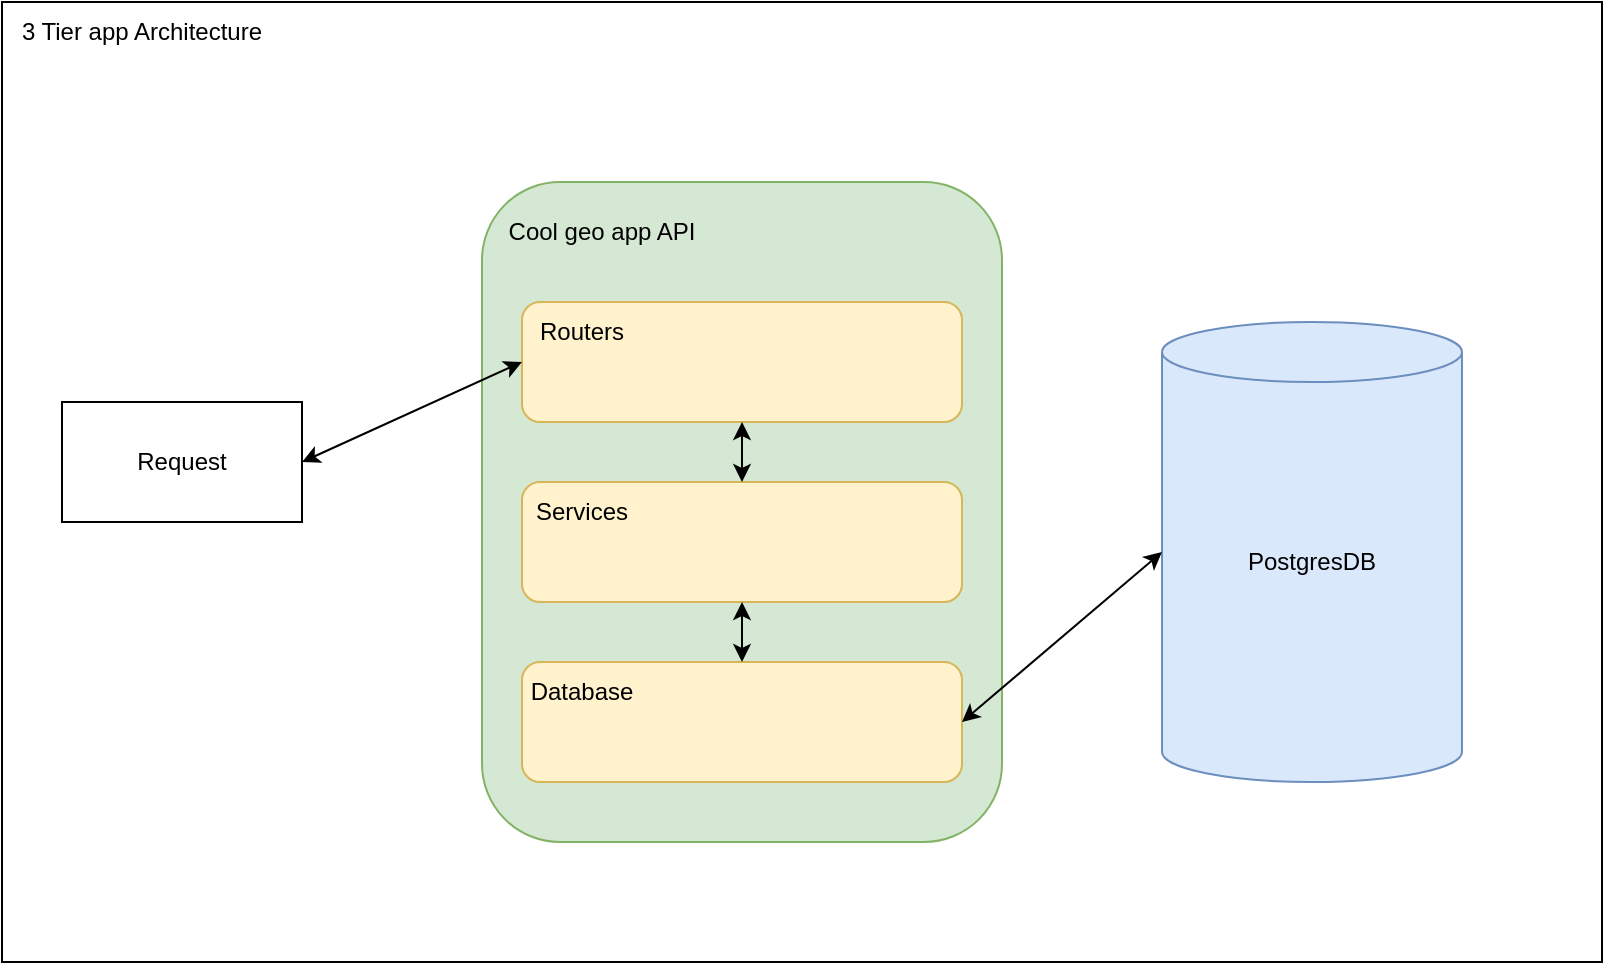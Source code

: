 <mxfile version="20.0.1" type="device"><diagram id="x3xgyRHy5pjU421PCjce" name="Page-1"><mxGraphModel dx="1422" dy="762" grid="1" gridSize="10" guides="1" tooltips="1" connect="1" arrows="1" fold="1" page="1" pageScale="1" pageWidth="850" pageHeight="1100" math="0" shadow="0"><root><mxCell id="0"/><mxCell id="1" parent="0"/><mxCell id="jmbZTHjKraviozfZBoRw-2" value="" style="rounded=0;whiteSpace=wrap;html=1;" vertex="1" parent="1"><mxGeometry x="40" y="80" width="800" height="480" as="geometry"/></mxCell><mxCell id="jmbZTHjKraviozfZBoRw-3" value="" style="shape=cylinder3;whiteSpace=wrap;html=1;boundedLbl=1;backgroundOutline=1;size=15;fillColor=#dae8fc;strokeColor=#6c8ebf;" vertex="1" parent="1"><mxGeometry x="620" y="240" width="150" height="230" as="geometry"/></mxCell><mxCell id="jmbZTHjKraviozfZBoRw-4" value="" style="rounded=1;whiteSpace=wrap;html=1;fillColor=#d5e8d4;strokeColor=#82b366;" vertex="1" parent="1"><mxGeometry x="280" y="170" width="260" height="330" as="geometry"/></mxCell><mxCell id="jmbZTHjKraviozfZBoRw-5" value="Cool geo app API" style="text;html=1;strokeColor=none;fillColor=none;align=center;verticalAlign=middle;whiteSpace=wrap;rounded=0;" vertex="1" parent="1"><mxGeometry x="290" y="180" width="100" height="30" as="geometry"/></mxCell><mxCell id="jmbZTHjKraviozfZBoRw-6" value="" style="rounded=1;whiteSpace=wrap;html=1;fillColor=#fff2cc;strokeColor=#d6b656;" vertex="1" parent="1"><mxGeometry x="300" y="230" width="220" height="60" as="geometry"/></mxCell><mxCell id="jmbZTHjKraviozfZBoRw-7" value="Routers" style="text;html=1;strokeColor=none;fillColor=none;align=center;verticalAlign=middle;whiteSpace=wrap;rounded=0;" vertex="1" parent="1"><mxGeometry x="300" y="230" width="60" height="30" as="geometry"/></mxCell><mxCell id="jmbZTHjKraviozfZBoRw-8" value="" style="rounded=1;whiteSpace=wrap;html=1;fillColor=#fff2cc;strokeColor=#d6b656;" vertex="1" parent="1"><mxGeometry x="300" y="320" width="220" height="60" as="geometry"/></mxCell><mxCell id="jmbZTHjKraviozfZBoRw-9" value="Services" style="text;html=1;strokeColor=none;fillColor=none;align=center;verticalAlign=middle;whiteSpace=wrap;rounded=0;" vertex="1" parent="1"><mxGeometry x="300" y="320" width="60" height="30" as="geometry"/></mxCell><mxCell id="jmbZTHjKraviozfZBoRw-10" value="" style="rounded=1;whiteSpace=wrap;html=1;fillColor=#fff2cc;strokeColor=#d6b656;" vertex="1" parent="1"><mxGeometry x="300" y="410" width="220" height="60" as="geometry"/></mxCell><mxCell id="jmbZTHjKraviozfZBoRw-11" value="Database" style="text;html=1;strokeColor=none;fillColor=none;align=center;verticalAlign=middle;whiteSpace=wrap;rounded=0;" vertex="1" parent="1"><mxGeometry x="300" y="410" width="60" height="30" as="geometry"/></mxCell><mxCell id="jmbZTHjKraviozfZBoRw-12" value="PostgresDB" style="text;html=1;strokeColor=none;fillColor=none;align=center;verticalAlign=middle;whiteSpace=wrap;rounded=0;" vertex="1" parent="1"><mxGeometry x="665" y="345" width="60" height="30" as="geometry"/></mxCell><mxCell id="jmbZTHjKraviozfZBoRw-13" value="" style="endArrow=classic;startArrow=classic;html=1;rounded=0;entryX=0.5;entryY=0;entryDx=0;entryDy=0;exitX=0.5;exitY=1;exitDx=0;exitDy=0;" edge="1" parent="1" source="jmbZTHjKraviozfZBoRw-8" target="jmbZTHjKraviozfZBoRw-10"><mxGeometry width="50" height="50" relative="1" as="geometry"><mxPoint x="400" y="410" as="sourcePoint"/><mxPoint x="450" y="360" as="targetPoint"/></mxGeometry></mxCell><mxCell id="jmbZTHjKraviozfZBoRw-14" value="" style="endArrow=classic;startArrow=classic;html=1;rounded=0;entryX=0;entryY=0.5;entryDx=0;entryDy=0;entryPerimeter=0;exitX=1;exitY=0.5;exitDx=0;exitDy=0;endFill=1;" edge="1" parent="1" source="jmbZTHjKraviozfZBoRw-10" target="jmbZTHjKraviozfZBoRw-3"><mxGeometry width="50" height="50" relative="1" as="geometry"><mxPoint x="400" y="410" as="sourcePoint"/><mxPoint x="450" y="360" as="targetPoint"/></mxGeometry></mxCell><mxCell id="jmbZTHjKraviozfZBoRw-15" value="" style="endArrow=classic;startArrow=classic;html=1;rounded=0;exitX=0.5;exitY=1;exitDx=0;exitDy=0;entryX=0.5;entryY=0;entryDx=0;entryDy=0;" edge="1" parent="1" source="jmbZTHjKraviozfZBoRw-6" target="jmbZTHjKraviozfZBoRw-8"><mxGeometry width="50" height="50" relative="1" as="geometry"><mxPoint x="350" y="400" as="sourcePoint"/><mxPoint x="340" y="330" as="targetPoint"/></mxGeometry></mxCell><mxCell id="jmbZTHjKraviozfZBoRw-19" value="Request" style="rounded=0;whiteSpace=wrap;html=1;" vertex="1" parent="1"><mxGeometry x="70" y="280" width="120" height="60" as="geometry"/></mxCell><mxCell id="jmbZTHjKraviozfZBoRw-20" value="" style="endArrow=classic;startArrow=classic;html=1;rounded=0;exitX=1;exitY=0.5;exitDx=0;exitDy=0;entryX=0;entryY=0.5;entryDx=0;entryDy=0;" edge="1" parent="1" source="jmbZTHjKraviozfZBoRw-19" target="jmbZTHjKraviozfZBoRw-6"><mxGeometry width="50" height="50" relative="1" as="geometry"><mxPoint x="400" y="410" as="sourcePoint"/><mxPoint x="450" y="360" as="targetPoint"/></mxGeometry></mxCell><mxCell id="jmbZTHjKraviozfZBoRw-21" value="3 Tier app Architecture" style="text;html=1;strokeColor=none;fillColor=none;align=center;verticalAlign=middle;whiteSpace=wrap;rounded=0;" vertex="1" parent="1"><mxGeometry x="40" y="80" width="140" height="30" as="geometry"/></mxCell></root></mxGraphModel></diagram></mxfile>
